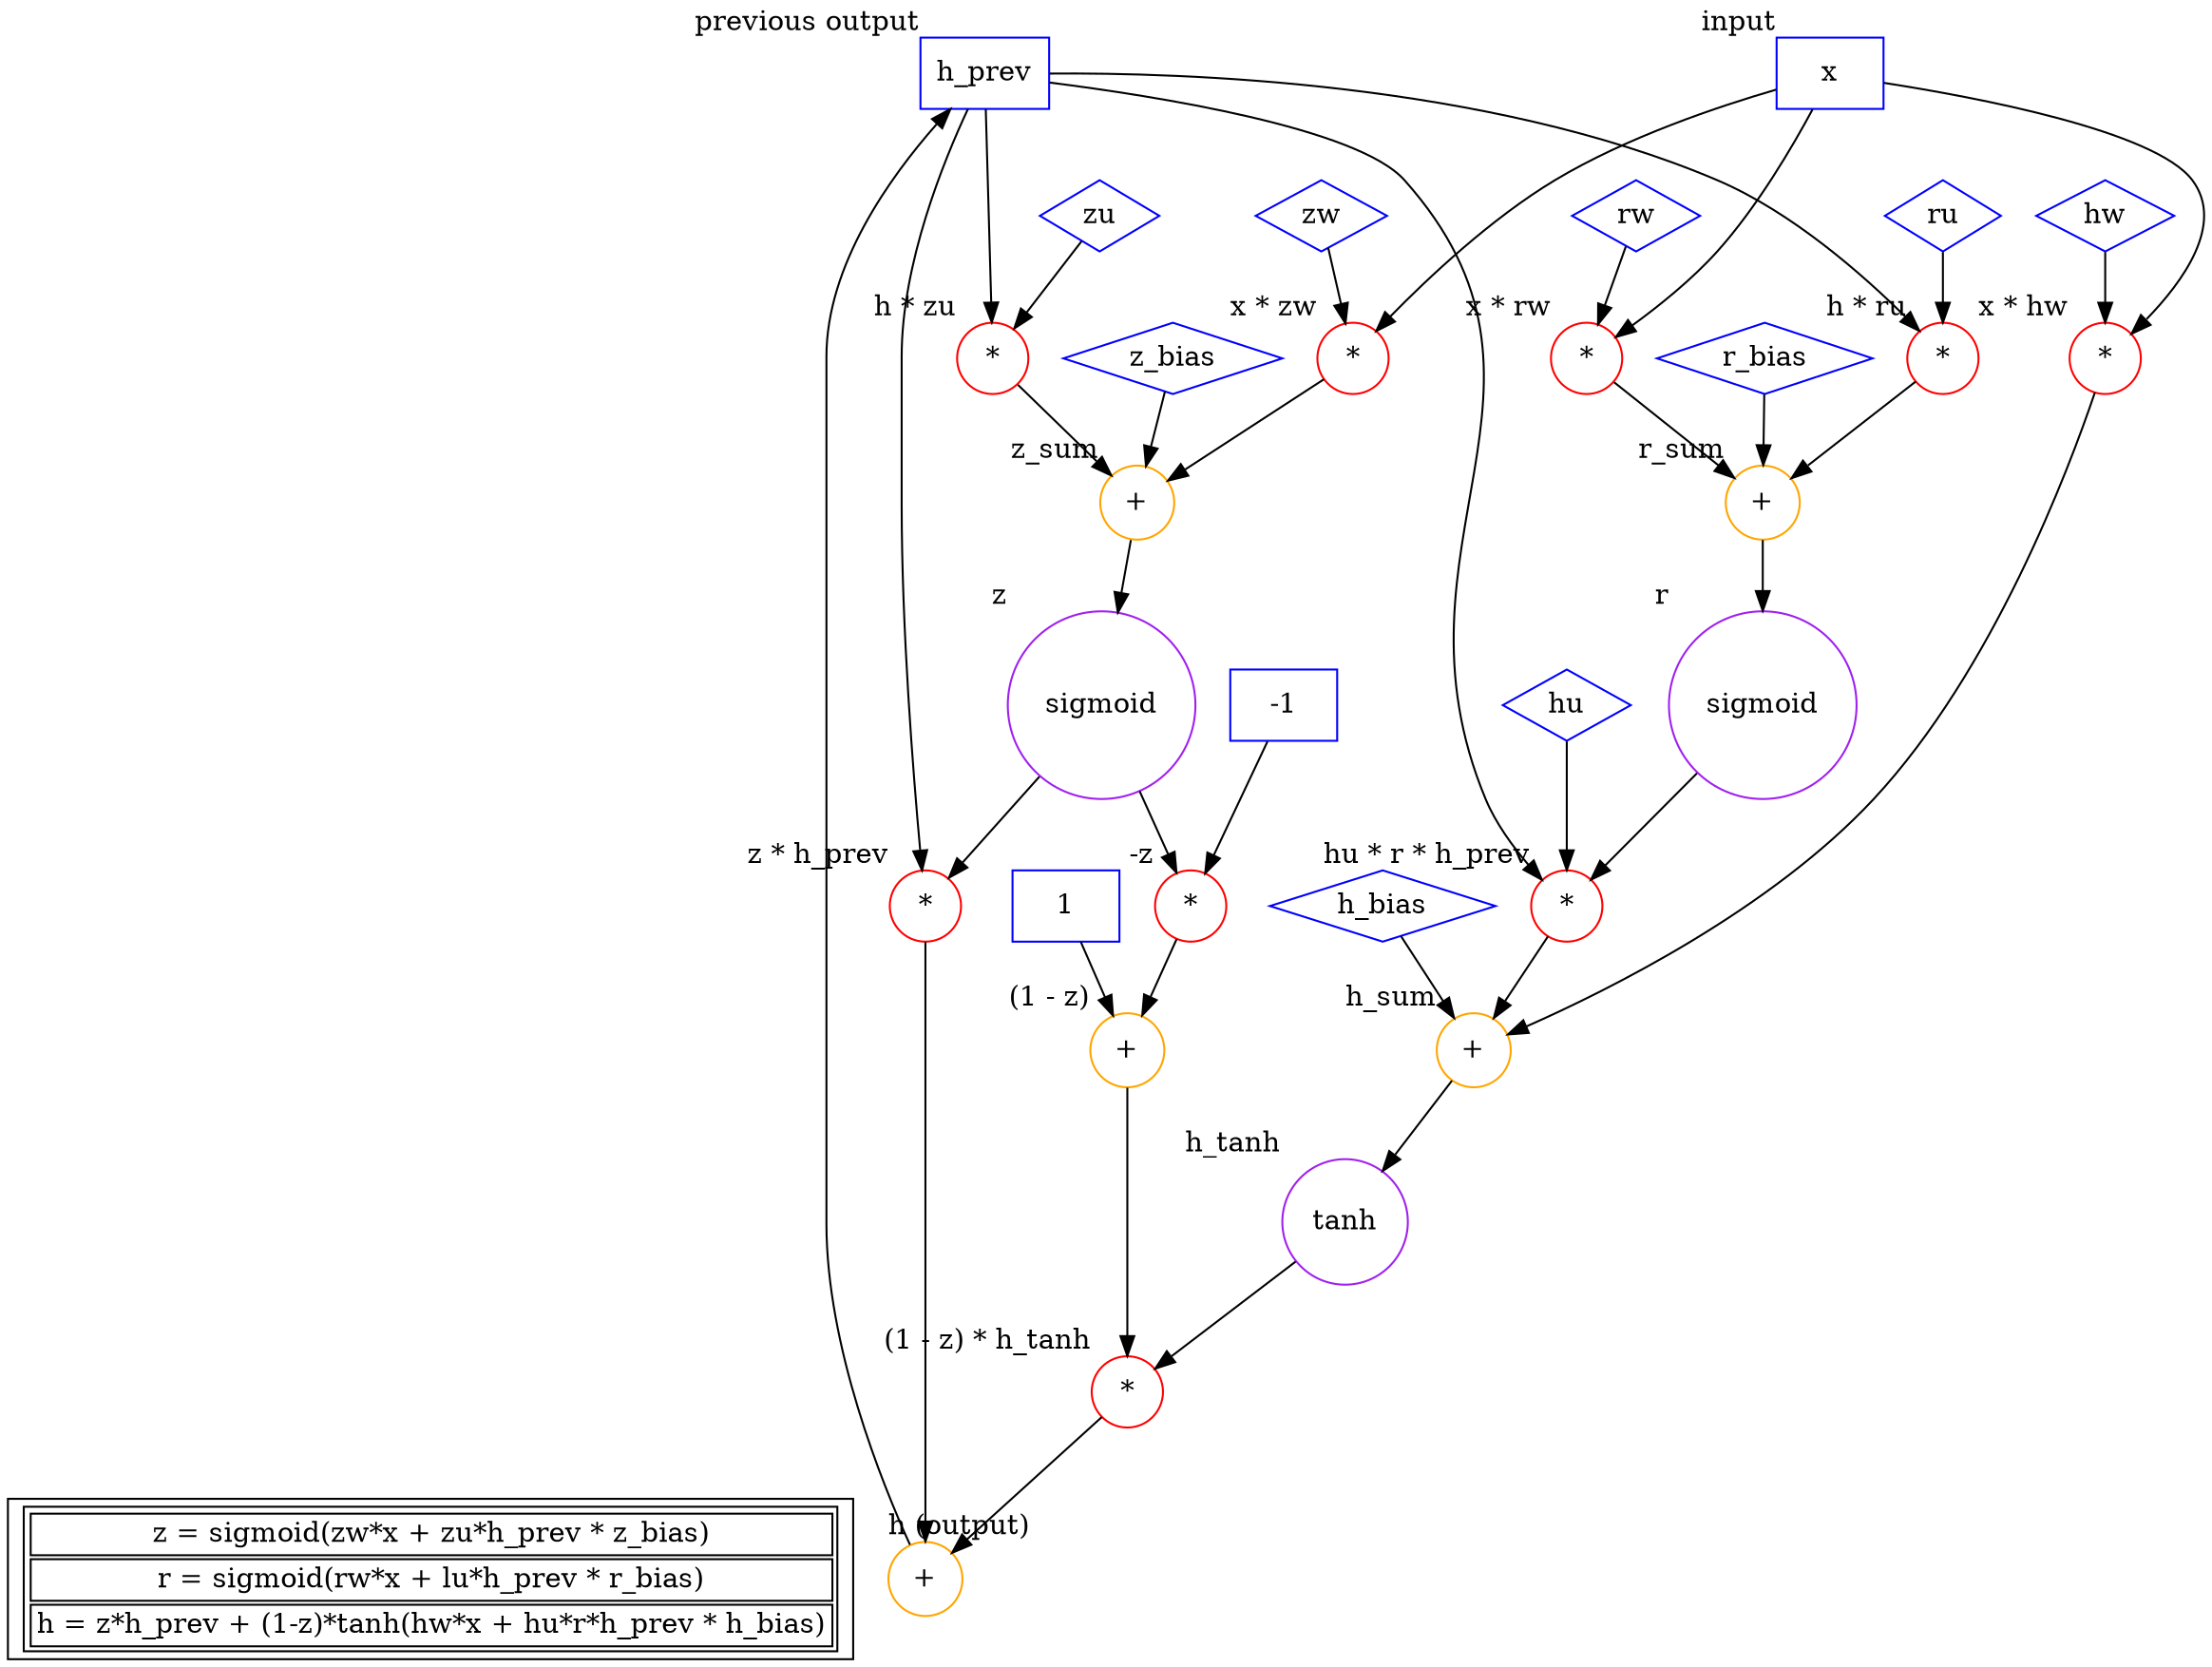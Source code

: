 digraph CNN {
	{
		rank = source;
        x           [shape=box,color=blue,label="x",xlabel="input"];
        h_prev      [shape=box,color=blue,label="h_prev", xlabel="previous output"];
	}

    z_bias      [shape=diamond,color=blue,label="z_bias"];
    zw          [shape=diamond,color=blue,label="zw"];
    zu          [shape=diamond,color=blue,label="zu"];

    xzw         [shape=circle,color=red,label="*",xlabel="x * zw"];
    hzu         [shape=circle,color=red,label="*",xlabel="h * zu"];

    x -> xzw;
    zw -> xzw;

    h_prev -> hzu;
    zu -> hzu;
    
    z_sum       [shape=circle,color=orange,label="+",xlabel="z_sum"];
    z           [shape=circle,color=purple,label="sigmoid",xlabel="z"];

    z_bias -> z_sum;
    xzw -> z_sum;
    hzu -> z_sum;

    z_sum -> z;

    r_bias      [shape=diamond,color=blue,label="r_bias"];
    rw          [shape=diamond,color=blue,label="rw"];
    ru          [shape=diamond,color=blue,label="ru"];

    xrw         [shape=circle,color=red,label="*",xlabel="x * rw"];
    hru         [shape=circle,color=red,label="*",xlabel="h * ru"];

    x -> xrw;
    rw -> xrw;

    h_prev -> hru;
    ru -> hru;
    
    r_sum       [shape=circle,color=orange,label="+",xlabel="r_sum"];
    r           [shape=circle,color=purple,label="sigmoid",xlabel="r"];

    r_bias -> r_sum;
    xrw -> r_sum;
    hru -> r_sum;

    r_sum -> r;

    h_bias      [shape=diamond,color=blue,label="h_bias"];
    hw          [shape=diamond,color=blue,label="hw"];
    hu          [shape=diamond,color=blue,label="hu"];

    xhw         [shape=circle,color=red,label="*",xlabel="x * hw"];
    hurh        [shape=circle,color=red,label="*",xlabel="hu * r * h_prev"];

    x -> xhw;
    hw -> xhw;

    hu -> hurh;
    r -> hurh;
    h_prev -> hurh;

    h_sum       [shape=circle,color=orange,label="+",xlabel="h_sum"];
    h_tanh      [shape=circle,color=purple,label="tanh",xlabel="h_tanh"];

    xhw -> h_sum;
    hurh -> h_sum;
    h_bias -> h_sum;
    
    h_sum -> h_tanh;

    zh          [shape=circle,color=red,label="*",xlabel="z * h_prev"];

    h_prev -> zh;
    z -> zh;


    neg_1           [shape=box,color=blue,label="-1"];
    neg_z           [shape=circle,color=red,label="*", xlabel="-z"]

    neg_1 -> neg_z;
    z -> neg_z;

    plus_1          [shape=box,color=blue,label="1"];
    one_minus_z     [shape=circle,color=orange,label="+",xlabel="(1 - z)"];

    plus_1 -> one_minus_z;
    neg_z -> one_minus_z;

    z_h_tanh        [shape=circle,color=red,label="*",xlabel="(1 - z) * h_tanh"];

    one_minus_z -> z_h_tanh;
    h_tanh -> z_h_tanh;

	{
		rank = sink;

        legend [shape=box,
            label=<
                <table>
                <tr><td>z = sigmoid(zw*x + zu*h_prev * z_bias)</td></tr>
                <tr><td>r = sigmoid(rw*x + lu*h_prev * r_bias)</td></tr>
                <tr><td>h = z*h_prev + (1-z)*tanh(hw*x + hu*r*h_prev * h_bias)</td></tr>
                </table>
                >]

        h       [shape=circle,color=orange,label="+",xlabel="h (output)"];
    }

    z_h_tanh -> h;
    zh -> h;
    h -> h_prev;

    legend -> h [style=invis];

}
